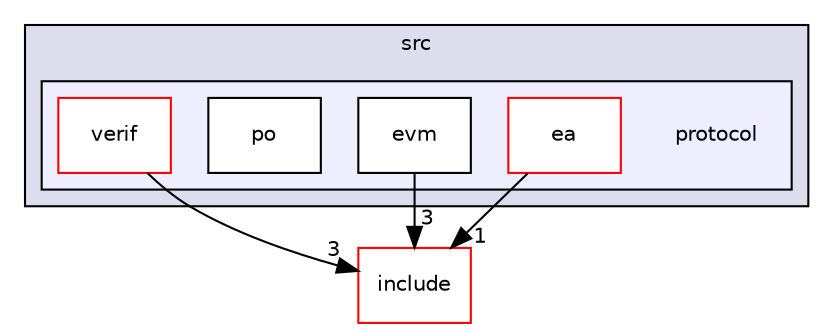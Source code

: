 digraph "src/protocol" {
  compound=true
  node [ fontsize="10", fontname="Helvetica"];
  edge [ labelfontsize="10", labelfontname="Helvetica"];
  subgraph clusterdir_68267d1309a1af8e8297ef4c3efbcdba {
    graph [ bgcolor="#ddddee", pencolor="black", label="src" fontname="Helvetica", fontsize="10", URL="dir_68267d1309a1af8e8297ef4c3efbcdba.html"]
  subgraph clusterdir_5903c71b979204ea1ce2d27420efeaa9 {
    graph [ bgcolor="#eeeeff", pencolor="black", label="" URL="dir_5903c71b979204ea1ce2d27420efeaa9.html"];
    dir_5903c71b979204ea1ce2d27420efeaa9 [shape=plaintext label="protocol"];
    dir_9ffe0ca819779b0d1da658e13fc40e00 [shape=box label="ea" color="red" fillcolor="white" style="filled" URL="dir_9ffe0ca819779b0d1da658e13fc40e00.html"];
    dir_a05e1bc2f83fe1ec895f006fa9a34396 [shape=box label="evm" color="black" fillcolor="white" style="filled" URL="dir_a05e1bc2f83fe1ec895f006fa9a34396.html"];
    dir_89ff125866cfa96d2282ff1fc8a6b97a [shape=box label="po" color="black" fillcolor="white" style="filled" URL="dir_89ff125866cfa96d2282ff1fc8a6b97a.html"];
    dir_c098ef21e3d8c557dd71de52b63e79ca [shape=box label="verif" color="red" fillcolor="white" style="filled" URL="dir_c098ef21e3d8c557dd71de52b63e79ca.html"];
  }
  }
  dir_d44c64559bbebec7f509842c48db8b23 [shape=box label="include" fillcolor="white" style="filled" color="red" URL="dir_d44c64559bbebec7f509842c48db8b23.html"];
  dir_a05e1bc2f83fe1ec895f006fa9a34396->dir_d44c64559bbebec7f509842c48db8b23 [headlabel="3", labeldistance=1.5 headhref="dir_000018_000001.html"];
  dir_9ffe0ca819779b0d1da658e13fc40e00->dir_d44c64559bbebec7f509842c48db8b23 [headlabel="1", labeldistance=1.5 headhref="dir_000016_000001.html"];
  dir_c098ef21e3d8c557dd71de52b63e79ca->dir_d44c64559bbebec7f509842c48db8b23 [headlabel="3", labeldistance=1.5 headhref="dir_000020_000001.html"];
}
